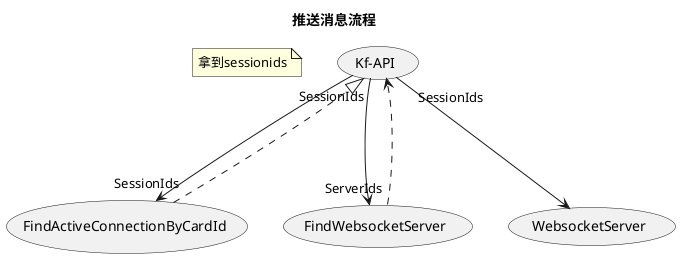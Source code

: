 @startuml

title 推送消息流程

note "拿到sessionids" as note1

(Kf-API)  ---> (FindActiveConnectionByCardId)

(FindActiveConnectionByCardId) "SessionIds" ...|> (Kf-API)

(Kf-API) "SessionIds" ---> (FindWebsocketServer)
(FindWebsocketServer) "ServerIds" ...> (Kf-API)

(Kf-API) "SessionIds" ---> (WebsocketServer)

@enduml


@startuml

title websocket服务器和session对应关系

class MultipleServer {
    Servers []Server
}


class Server {
    - conn map[string]Conn

    --

    + NewConn()
    + DeleteConn()
    + PushMessage(sessionId []string,body []byte) // 推送消息
    + OnMessage() // 消息处理、投递消息队列
}

class Conn {
    - id string

    --

    + Close()      // 关闭连接
    + OnClose()    // 关闭事件
    + Send([]byte) // 发送
}

class Redis {
    - id string
    - serverName string

    --

    + FindServerById()
}

MultipleServer "1" ...> "N" Server
Server "1" ...> "N" Conn

Server "N" ...> "N" Redis

@enduml


@startuml

skinparam dpi 100
skinparam maxWidth 800
skinparam maxHeight 600

title websocket连接管理

(Client) "connect" --> (Server)
(Server) "存储连接" --> (Redis)




@enduml

@startuml
title 客户端消息发送、渲染流程

participant 客服后台
participant 服务器
participant 客服前台

客服后台 -> 服务器: 发送消息
客服后台 -> 客服后台: 渲染pending状态,未收到同一条消息回执一直是pending
服务器 -> 客服前台: 发送消息给前台
服务器 -> 客服后台: 推送同一条消息给客服后台,客户端取消pending状态
服务器 -> 客服后台: 如果客服后台有多个窗口，则当新消息渲染. 

@enduml